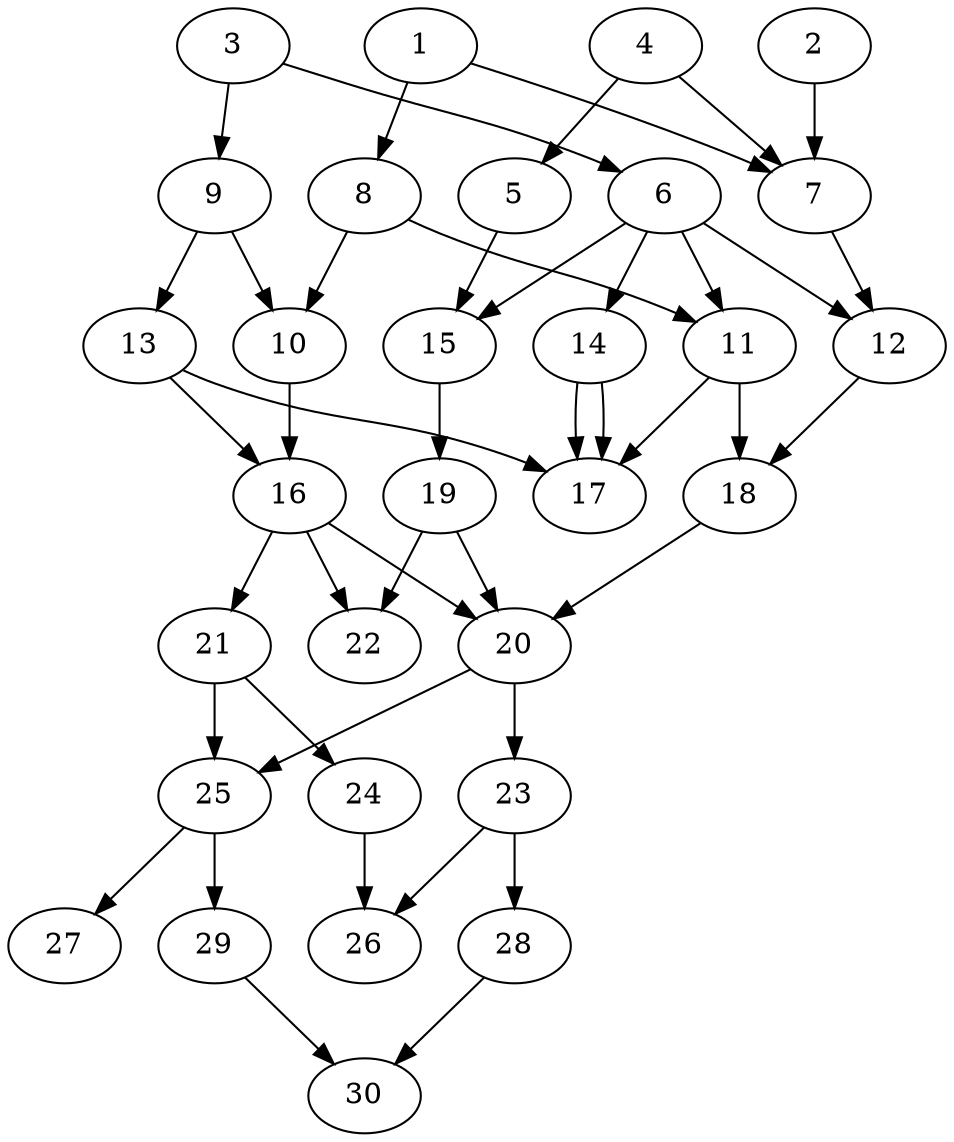 // DAG automatically generated by daggen at Thu Oct  3 14:04:19 2019
// ./daggen --dot -n 30 --ccr 0.3 --fat 0.5 --regular 0.7 --density 0.6 --mindata 5242880 --maxdata 52428800 
digraph G {
  1 [size="36177920", alpha="0.02", expect_size="10853376"] 
  1 -> 7 [size ="10853376"]
  1 -> 8 [size ="10853376"]
  2 [size="116650667", alpha="0.05", expect_size="34995200"] 
  2 -> 7 [size ="34995200"]
  3 [size="159286613", alpha="0.15", expect_size="47785984"] 
  3 -> 6 [size ="47785984"]
  3 -> 9 [size ="47785984"]
  4 [size="112988160", alpha="0.15", expect_size="33896448"] 
  4 -> 5 [size ="33896448"]
  4 -> 7 [size ="33896448"]
  5 [size="160781653", alpha="0.02", expect_size="48234496"] 
  5 -> 15 [size ="48234496"]
  6 [size="75776000", alpha="0.15", expect_size="22732800"] 
  6 -> 11 [size ="22732800"]
  6 -> 12 [size ="22732800"]
  6 -> 14 [size ="22732800"]
  6 -> 15 [size ="22732800"]
  7 [size="45970773", alpha="0.02", expect_size="13791232"] 
  7 -> 12 [size ="13791232"]
  8 [size="49510400", alpha="0.07", expect_size="14853120"] 
  8 -> 10 [size ="14853120"]
  8 -> 11 [size ="14853120"]
  9 [size="137922560", alpha="0.11", expect_size="41376768"] 
  9 -> 10 [size ="41376768"]
  9 -> 13 [size ="41376768"]
  10 [size="162290347", alpha="0.19", expect_size="48687104"] 
  10 -> 16 [size ="48687104"]
  11 [size="30467413", alpha="0.11", expect_size="9140224"] 
  11 -> 17 [size ="9140224"]
  11 -> 18 [size ="9140224"]
  12 [size="47080107", alpha="0.17", expect_size="14124032"] 
  12 -> 18 [size ="14124032"]
  13 [size="85254827", alpha="0.10", expect_size="25576448"] 
  13 -> 16 [size ="25576448"]
  13 -> 17 [size ="25576448"]
  14 [size="49722027", alpha="0.18", expect_size="14916608"] 
  14 -> 17 [size ="14916608"]
  14 -> 17 [size ="14916608"]
  15 [size="169861120", alpha="0.06", expect_size="50958336"] 
  15 -> 19 [size ="50958336"]
  16 [size="26634240", alpha="0.05", expect_size="7990272"] 
  16 -> 20 [size ="7990272"]
  16 -> 21 [size ="7990272"]
  16 -> 22 [size ="7990272"]
  17 [size="146711893", alpha="0.09", expect_size="44013568"] 
  18 [size="163911680", alpha="0.08", expect_size="49173504"] 
  18 -> 20 [size ="49173504"]
  19 [size="60910933", alpha="0.06", expect_size="18273280"] 
  19 -> 20 [size ="18273280"]
  19 -> 22 [size ="18273280"]
  20 [size="147080533", alpha="0.06", expect_size="44124160"] 
  20 -> 23 [size ="44124160"]
  20 -> 25 [size ="44124160"]
  21 [size="142045867", alpha="0.08", expect_size="42613760"] 
  21 -> 24 [size ="42613760"]
  21 -> 25 [size ="42613760"]
  22 [size="68983467", alpha="0.03", expect_size="20695040"] 
  23 [size="47595520", alpha="0.16", expect_size="14278656"] 
  23 -> 26 [size ="14278656"]
  23 -> 28 [size ="14278656"]
  24 [size="127143253", alpha="0.01", expect_size="38142976"] 
  24 -> 26 [size ="38142976"]
  25 [size="107970560", alpha="0.04", expect_size="32391168"] 
  25 -> 27 [size ="32391168"]
  25 -> 29 [size ="32391168"]
  26 [size="158795093", alpha="0.15", expect_size="47638528"] 
  27 [size="42639360", alpha="0.09", expect_size="12791808"] 
  28 [size="115223893", alpha="0.07", expect_size="34567168"] 
  28 -> 30 [size ="34567168"]
  29 [size="18090667", alpha="0.01", expect_size="5427200"] 
  29 -> 30 [size ="5427200"]
  30 [size="62713173", alpha="0.13", expect_size="18813952"] 
}
